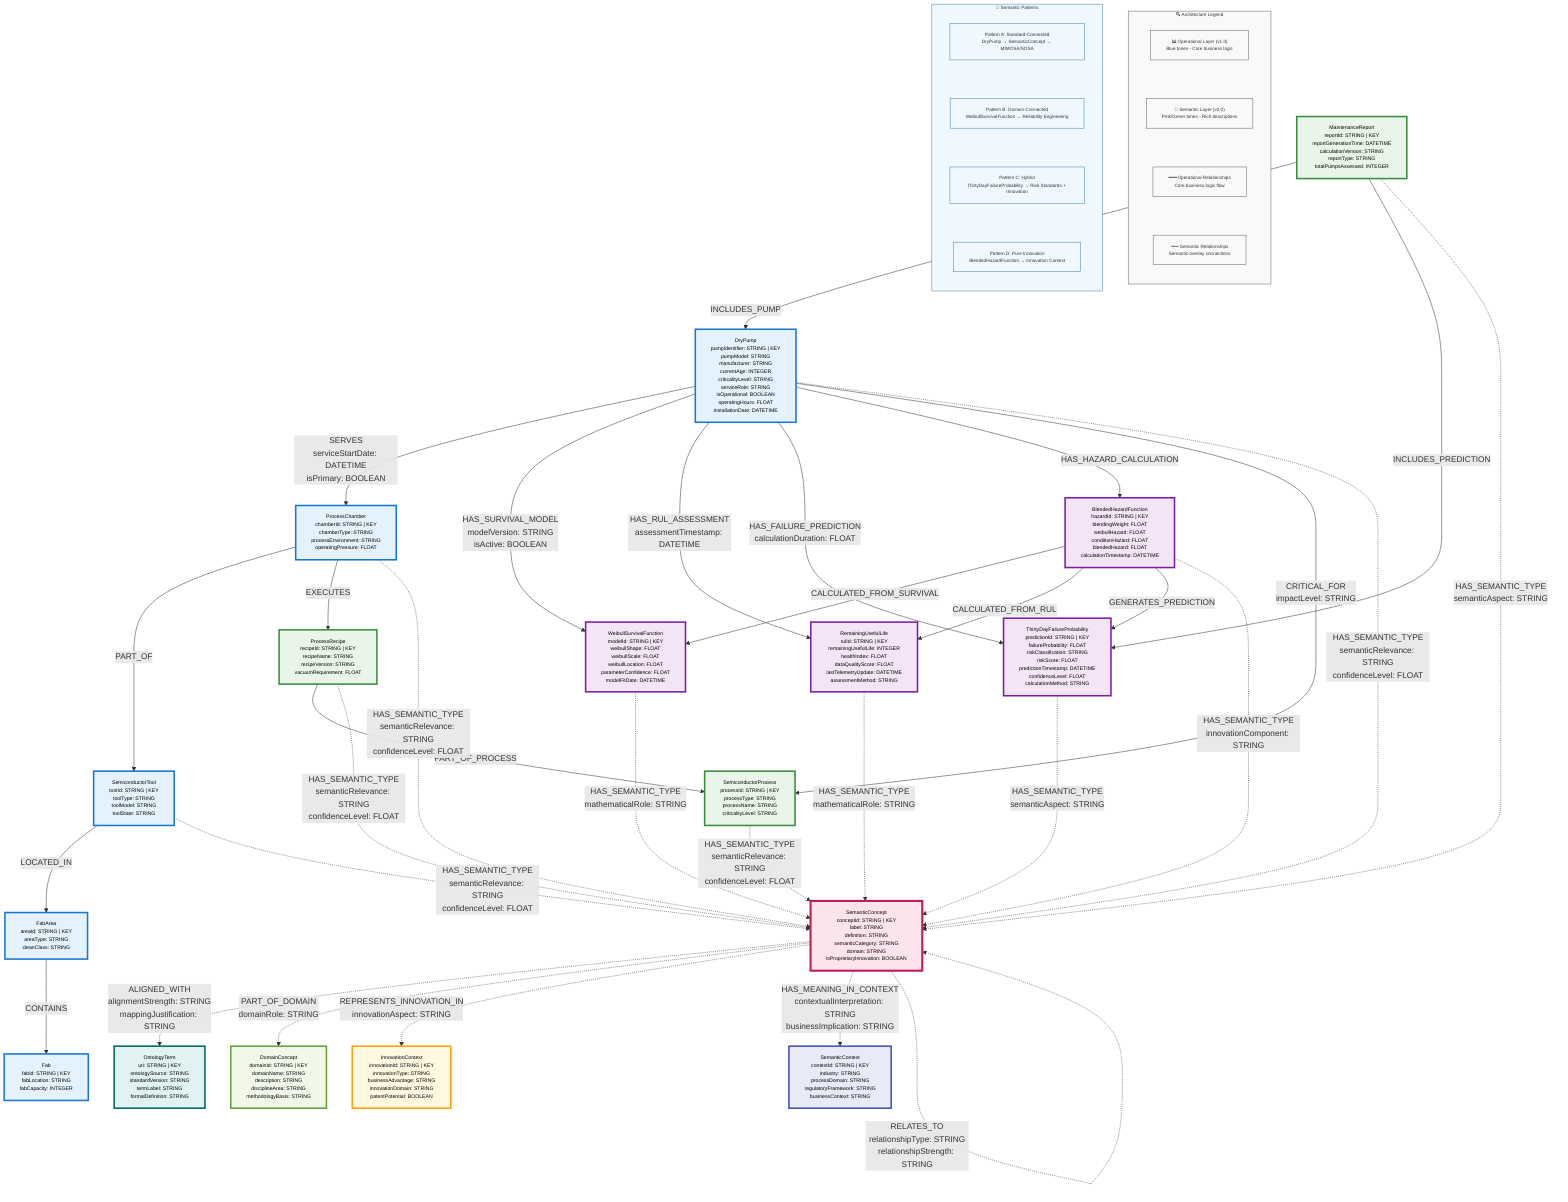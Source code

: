 graph TD
%% Semantic Layer Enhanced Predictive Maintenance Knowledge Graph
%% Version: v2.0 Enhancement | Date: July 25, 2025 | Status: Proposal
%% Architecture: Separate Semantic Overlay on v1.0 Core

%% ===== OPERATIONAL LAYER (v1.0 Core - Unchanged) =====

%% Core Operational Entities
DryPump["DryPump<br/>pumpIdentifier: STRING | KEY<br/>pumpModel: STRING<br/>manufacturer: STRING<br/>currentAge: INTEGER<br/>criticalityLevel: STRING<br/>serviceRole: STRING<br/>isOperational: BOOLEAN<br/>operatingHours: FLOAT<br/>installationDate: DATETIME"]
ProcessChamber["ProcessChamber<br/>chamberId: STRING | KEY<br/>chamberType: STRING<br/>processEnvironment: STRING<br/>operatingPressure: FLOAT"]
SemiconductorTool["SemiconductorTool<br/>toolId: STRING | KEY<br/>toolType: STRING<br/>toolModel: STRING<br/>toolState: STRING"]
FabArea["FabArea<br/>areaId: STRING | KEY<br/>areaType: STRING<br/>cleanClass: STRING"]
Fab["Fab<br/>fabId: STRING | KEY<br/>fabLocation: STRING<br/>fabCapacity: INTEGER"]

%% Mathematical Model Entities
WeibullSurvivalFunction["WeibullSurvivalFunction<br/>modelId: STRING | KEY<br/>weibullShape: FLOAT<br/>weibullScale: FLOAT<br/>weibullLocation: FLOAT<br/>parameterConfidence: FLOAT<br/>modelFitDate: DATETIME"]
RemainingUsefulLife["RemainingUsefulLife<br/>rulId: STRING | KEY<br/>remainingUsefulLife: INTEGER<br/>healthIndex: FLOAT<br/>dataQualityScore: FLOAT<br/>lastTelemetryUpdate: DATETIME<br/>assessmentMethod: STRING"]
ThirtyDayFailureProbability["ThirtyDayFailureProbability<br/>predictionId: STRING | KEY<br/>failureProbability: FLOAT<br/>riskClassification: STRING<br/>riskScore: FLOAT<br/>predictionTimestamp: DATETIME<br/>confidenceLevel: FLOAT<br/>calculationMethod: STRING"]
BlendedHazardFunction["BlendedHazardFunction<br/>hazardId: STRING | KEY<br/>blendingWeight: FLOAT<br/>weibullHazard: FLOAT<br/>conditionHazard: FLOAT<br/>blendedHazard: FLOAT<br/>calculationTimestamp: DATETIME"]

%% Process Integration Entities
SemiconductorProcess["SemiconductorProcess<br/>processId: STRING | KEY<br/>processType: STRING<br/>processName: STRING<br/>criticalityLevel: STRING"]
ProcessRecipe["ProcessRecipe<br/>recipeId: STRING | KEY<br/>recipeName: STRING<br/>recipeVersion: STRING<br/>vacuumRequirement: FLOAT"]
MaintenanceReport["MaintenanceReport<br/>reportId: STRING | KEY<br/>reportGenerationTime: DATETIME<br/>calculationVersion: STRING<br/>reportType: STRING<br/>totalPumpsAssessed: INTEGER"]

%% ===== SEMANTIC LAYER (v2.0 Enhancement - New) =====

%% Central Semantic Hub
SemanticConcept["SemanticConcept<br/>conceptId: STRING | KEY<br/>label: STRING<br/>definition: STRING<br/>semanticCategory: STRING<br/>domain: STRING<br/>isProprietaryInnovation: BOOLEAN"]

%% Standards Integration
OntologyTerm["OntologyTerm<br/>uri: STRING | KEY<br/>ontologySource: STRING<br/>standardVersion: STRING<br/>termLabel: STRING<br/>formalDefinition: STRING"]

%% Academic/Scientific Context
DomainConcept["DomainConcept<br/>domainId: STRING | KEY<br/>domainName: STRING<br/>description: STRING<br/>disciplineArea: STRING<br/>methodologyBasis: STRING"]

%% Innovation Documentation
InnovationContext["InnovationContext<br/>innovationId: STRING | KEY<br/>innovationType: STRING<br/>businessAdvantage: STRING<br/>innovationDomain: STRING<br/>patentPotential: BOOLEAN"]

%% Business Context
SemanticContext["SemanticContext<br/>contextId: STRING | KEY<br/>industry: STRING<br/>processDomain: STRING<br/>regulatoryFramework: STRING<br/>businessContext: STRING"]

%% ===== OPERATIONAL RELATIONSHIPS (v1.0 Core - Unchanged) =====

%% Equipment Hierarchy
DryPump -->|SERVES<br/>serviceStartDate: DATETIME<br/>isPrimary: BOOLEAN| ProcessChamber
ProcessChamber -->|PART_OF| SemiconductorTool
SemiconductorTool -->|LOCATED_IN| FabArea
FabArea -->|CONTAINS| Fab

%% Mathematical Relationships
DryPump -->|HAS_SURVIVAL_MODEL<br/>modelVersion: STRING<br/>isActive: BOOLEAN| WeibullSurvivalFunction
DryPump -->|HAS_RUL_ASSESSMENT<br/>assessmentTimestamp: DATETIME| RemainingUsefulLife
DryPump -->|HAS_FAILURE_PREDICTION<br/>calculationDuration: FLOAT| ThirtyDayFailureProbability
DryPump -->|HAS_HAZARD_CALCULATION| BlendedHazardFunction
BlendedHazardFunction -->|CALCULATED_FROM_SURVIVAL| WeibullSurvivalFunction
BlendedHazardFunction -->|CALCULATED_FROM_RUL| RemainingUsefulLife
BlendedHazardFunction -->|GENERATES_PREDICTION| ThirtyDayFailureProbability

%% Process Integration
ProcessChamber -->|EXECUTES| ProcessRecipe
ProcessRecipe -->|PART_OF_PROCESS| SemiconductorProcess
DryPump -->|CRITICAL_FOR<br/>impactLevel: STRING| SemiconductorProcess

%% Reporting
MaintenanceReport -->|INCLUDES_PUMP| DryPump
MaintenanceReport -->|INCLUDES_PREDICTION| ThirtyDayFailureProbability

%% ===== SEMANTIC RELATIONSHIPS (v2.0 Enhancement - New) =====

%% Entity to Semantic Concept Mappings (Dotted lines for semantic overlay)
DryPump -.->|HAS_SEMANTIC_TYPE<br/>semanticRelevance: STRING<br/>confidenceLevel: FLOAT| SemanticConcept
ProcessChamber -.->|HAS_SEMANTIC_TYPE<br/>semanticRelevance: STRING<br/>confidenceLevel: FLOAT| SemanticConcept
SemiconductorTool -.->|HAS_SEMANTIC_TYPE<br/>semanticRelevance: STRING<br/>confidenceLevel: FLOAT| SemanticConcept
WeibullSurvivalFunction -.->|HAS_SEMANTIC_TYPE<br/>mathematicalRole: STRING| SemanticConcept
RemainingUsefulLife -.->|HAS_SEMANTIC_TYPE<br/>mathematicalRole: STRING| SemanticConcept
ThirtyDayFailureProbability -.->|HAS_SEMANTIC_TYPE<br/>semanticAspect: STRING| SemanticConcept
BlendedHazardFunction -.->|HAS_SEMANTIC_TYPE<br/>innovationComponent: STRING| SemanticConcept
SemiconductorProcess -.->|HAS_SEMANTIC_TYPE<br/>semanticRelevance: STRING<br/>confidenceLevel: FLOAT| SemanticConcept
ProcessRecipe -.->|HAS_SEMANTIC_TYPE<br/>semanticRelevance: STRING<br/>confidenceLevel: FLOAT| SemanticConcept
MaintenanceReport -.->|HAS_SEMANTIC_TYPE<br/>semanticAspect: STRING| SemanticConcept

%% Semantic Concept to Context Mappings
SemanticConcept -.->|ALIGNED_WITH<br/>alignmentStrength: STRING<br/>mappingJustification: STRING| OntologyTerm
SemanticConcept -.->|PART_OF_DOMAIN<br/>domainRole: STRING| DomainConcept
SemanticConcept -.->|REPRESENTS_INNOVATION_IN<br/>innovationAspect: STRING| InnovationContext
SemanticConcept -.->|HAS_MEANING_IN_CONTEXT<br/>contextualInterpretation: STRING<br/>businessImplication: STRING| SemanticContext

%% Cross-Semantic Relationships
SemanticConcept -.->|RELATES_TO<br/>relationshipType: STRING<br/>relationshipStrength: STRING| SemanticConcept

%% ===== STYLING =====

%% Core Operational Entities (Blue Tones - v1.0)
classDef core_equipment fill:#e3f2fd,stroke:#1976d2,stroke-width:3px,color:#000,font-size:10px
class DryPump,ProcessChamber,SemiconductorTool,FabArea,Fab core_equipment

classDef core_math fill:#f3e5f5,stroke:#7b1fa2,stroke-width:3px,color:#000,font-size:10px
class WeibullSurvivalFunction,RemainingUsefulLife,ThirtyDayFailureProbability,BlendedHazardFunction core_math

classDef core_process fill:#e8f5e8,stroke:#388e3c,stroke-width:3px,color:#000,font-size:10px
class SemiconductorProcess,ProcessRecipe,MaintenanceReport core_process

%% Semantic Layer Entities (Pink/Green Tones - v2.0)
classDef semantic_central fill:#fce4ec,stroke:#c2185b,stroke-width:4px,color:#000,font-size:10px
class SemanticConcept semantic_central

classDef semantic_standards fill:#e0f2f1,stroke:#00695c,stroke-width:3px,color:#000,font-size:10px
class OntologyTerm semantic_standards

classDef semantic_domain fill:#f1f8e9,stroke:#689f38,stroke-width:3px,color:#000,font-size:10px
class DomainConcept semantic_domain

classDef semantic_innovation fill:#fff8e1,stroke:#ffa000,stroke-width:3px,color:#000,font-size:10px
class InnovationContext semantic_innovation

classDef semantic_context fill:#e8eaf6,stroke:#3f51b5,stroke-width:3px,color:#000,font-size:10px
class SemanticContext semantic_context

%% ===== LEGEND =====

subgraph Legend["🔍 Architecture Legend"]
    direction TB
    LegendOp["📊 Operational Layer (v1.0)<br/>Blue tones - Core business logic"]
    LegendSem["🧠 Semantic Layer (v2.0)<br/>Pink/Green tones - Rich descriptions"]
    LegendOpRel["━━━ Operational Relationships<br/>Core business logic flow"]
    LegendSemRel["┅┅┅ Semantic Relationships<br/>Semantic overlay connections"]
    
    LegendOp ~~~ LegendSem
    LegendSem ~~~ LegendOpRel
    LegendOpRel ~~~ LegendSemRel
end

classDef legend_box fill:#f9f9f9,stroke:#666,stroke-width:1px,color:#333,font-size:9px
class Legend,LegendOp,LegendSem,LegendOpRel,LegendSemRel legend_box

%% ===== SEMANTIC PATTERNS ILLUSTRATION =====

subgraph Patterns["🎯 Semantic Patterns"]
    direction TB
    PatternA["Pattern A: Standard-Connected<br/>DryPump → SemanticConcept → MIMOSA/SOSA"]
    PatternB["Pattern B: Domain-Connected<br/>WeibullSurvivalFunction → Reliability Engineering"]
    PatternC["Pattern C: Hybrid<br/>ThirtyDayFailureProbability → Risk Standards + Innovation"]
    PatternD["Pattern D: Pure Innovation<br/>BlendedHazardFunction → Innovation Context"]
    
    PatternA ~~~ PatternB
    PatternB ~~~ PatternC
    PatternC ~~~ PatternD
end

classDef pattern_box fill:#f0f8ff,stroke:#4682b4,stroke-width:1px,color:#333,font-size:9px
class Patterns,PatternA,PatternB,PatternC,PatternD pattern_box